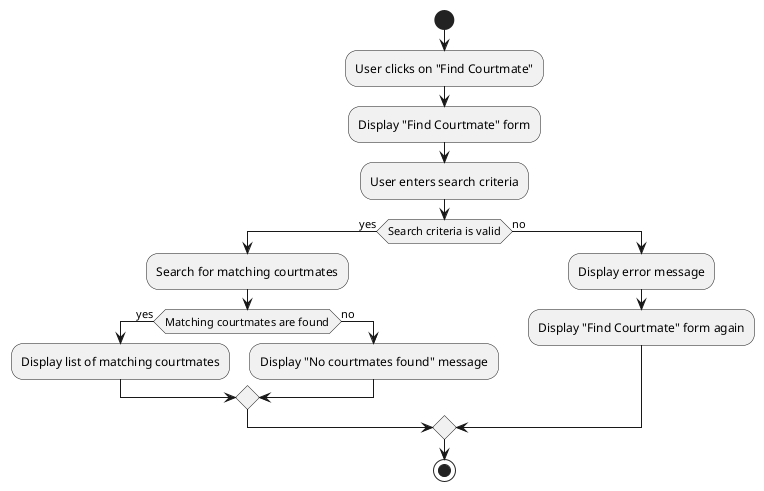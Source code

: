 @startuml
start
:User clicks on "Find Courtmate";
    :Display "Find Courtmate" form;
    :User enters search criteria;
    if (Search criteria is valid) then (yes)
        :Search for matching courtmates;
        if (Matching courtmates are found) then (yes)
            :Display list of matching courtmates;
        else (no)
            :Display "No courtmates found" message;
        endif
    else (no)
        :Display error message;
        :Display "Find Courtmate" form again;
    endif
stop
@enduml
